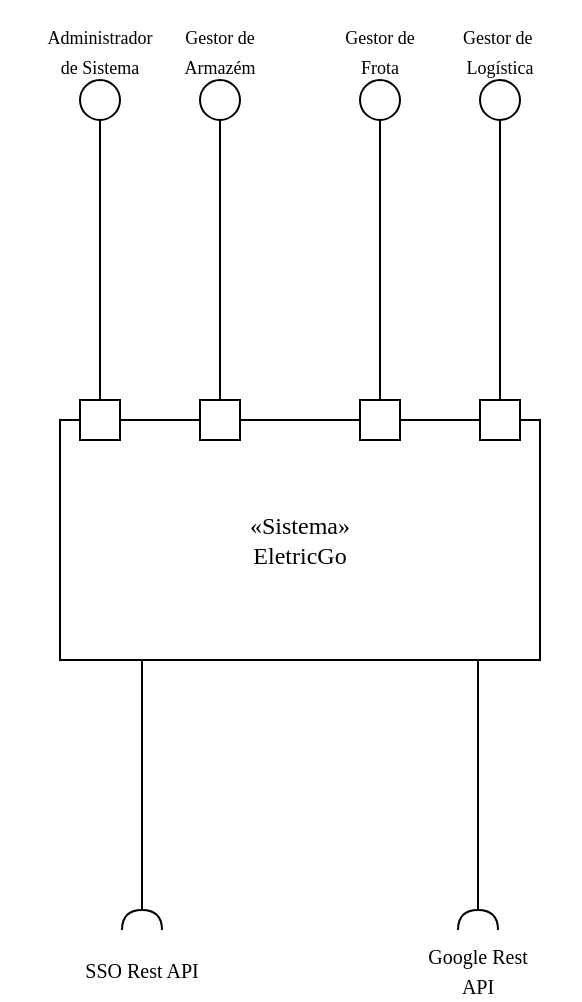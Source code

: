 <mxfile version="17.2.4" type="device"><diagram id="xvogMRgUv1sit-z5rzZq" name="Página-1"><mxGraphModel dx="1038" dy="649" grid="1" gridSize="10" guides="1" tooltips="1" connect="1" arrows="1" fold="1" page="1" pageScale="1" pageWidth="5000" pageHeight="4000" math="0" shadow="0"><root><mxCell id="0"/><mxCell id="1" parent="0"/><mxCell id="8E14LPwGYk5yKLM42NZb-38" value="" style="rounded=0;whiteSpace=wrap;html=1;fontFamily=Product Sans;fontSize=12;strokeColor=none;" vertex="1" parent="1"><mxGeometry x="450" y="70" width="290" height="500" as="geometry"/></mxCell><mxCell id="8E14LPwGYk5yKLM42NZb-1" value="&lt;font face=&quot;Product Sans&quot;&gt;«Sistema»&lt;br&gt;EletricGo&lt;br&gt;&lt;/font&gt;" style="rounded=0;whiteSpace=wrap;html=1;" vertex="1" parent="1"><mxGeometry x="480" y="280" width="240" height="120" as="geometry"/></mxCell><mxCell id="8E14LPwGYk5yKLM42NZb-3" value="" style="whiteSpace=wrap;html=1;aspect=fixed;fontFamily=Product Sans;" vertex="1" parent="1"><mxGeometry x="490" y="270" width="20" height="20" as="geometry"/></mxCell><mxCell id="8E14LPwGYk5yKLM42NZb-6" value="" style="ellipse;whiteSpace=wrap;html=1;aspect=fixed;fontFamily=Product Sans;" vertex="1" parent="1"><mxGeometry x="490" y="110" width="20" height="20" as="geometry"/></mxCell><mxCell id="8E14LPwGYk5yKLM42NZb-7" value="" style="endArrow=none;html=1;rounded=0;fontFamily=Product Sans;entryX=0.5;entryY=1;entryDx=0;entryDy=0;exitX=0.5;exitY=0;exitDx=0;exitDy=0;" edge="1" parent="1" source="8E14LPwGYk5yKLM42NZb-3" target="8E14LPwGYk5yKLM42NZb-6"><mxGeometry width="50" height="50" relative="1" as="geometry"><mxPoint x="490" y="350" as="sourcePoint"/><mxPoint x="540" y="300" as="targetPoint"/></mxGeometry></mxCell><mxCell id="8E14LPwGYk5yKLM42NZb-8" value="" style="whiteSpace=wrap;html=1;aspect=fixed;fontFamily=Product Sans;" vertex="1" parent="1"><mxGeometry x="550" y="270" width="20" height="20" as="geometry"/></mxCell><mxCell id="8E14LPwGYk5yKLM42NZb-9" value="" style="ellipse;whiteSpace=wrap;html=1;aspect=fixed;fontFamily=Product Sans;" vertex="1" parent="1"><mxGeometry x="550" y="110" width="20" height="20" as="geometry"/></mxCell><mxCell id="8E14LPwGYk5yKLM42NZb-10" value="" style="endArrow=none;html=1;rounded=0;fontFamily=Product Sans;entryX=0.5;entryY=1;entryDx=0;entryDy=0;exitX=0.5;exitY=0;exitDx=0;exitDy=0;" edge="1" parent="1" source="8E14LPwGYk5yKLM42NZb-8" target="8E14LPwGYk5yKLM42NZb-9"><mxGeometry width="50" height="50" relative="1" as="geometry"><mxPoint x="550" y="350" as="sourcePoint"/><mxPoint x="600" y="300" as="targetPoint"/></mxGeometry></mxCell><mxCell id="8E14LPwGYk5yKLM42NZb-11" value="" style="whiteSpace=wrap;html=1;aspect=fixed;fontFamily=Product Sans;" vertex="1" parent="1"><mxGeometry x="630" y="270" width="20" height="20" as="geometry"/></mxCell><mxCell id="8E14LPwGYk5yKLM42NZb-12" value="" style="ellipse;whiteSpace=wrap;html=1;aspect=fixed;fontFamily=Product Sans;" vertex="1" parent="1"><mxGeometry x="630" y="110" width="20" height="20" as="geometry"/></mxCell><mxCell id="8E14LPwGYk5yKLM42NZb-13" value="" style="endArrow=none;html=1;rounded=0;fontFamily=Product Sans;entryX=0.5;entryY=1;entryDx=0;entryDy=0;exitX=0.5;exitY=0;exitDx=0;exitDy=0;" edge="1" parent="1" source="8E14LPwGYk5yKLM42NZb-11" target="8E14LPwGYk5yKLM42NZb-12"><mxGeometry width="50" height="50" relative="1" as="geometry"><mxPoint x="630" y="350" as="sourcePoint"/><mxPoint x="680" y="300" as="targetPoint"/></mxGeometry></mxCell><mxCell id="8E14LPwGYk5yKLM42NZb-14" value="" style="whiteSpace=wrap;html=1;aspect=fixed;fontFamily=Product Sans;" vertex="1" parent="1"><mxGeometry x="690" y="270" width="20" height="20" as="geometry"/></mxCell><mxCell id="8E14LPwGYk5yKLM42NZb-15" value="" style="ellipse;whiteSpace=wrap;html=1;aspect=fixed;fontFamily=Product Sans;" vertex="1" parent="1"><mxGeometry x="690" y="110" width="20" height="20" as="geometry"/></mxCell><mxCell id="8E14LPwGYk5yKLM42NZb-16" value="" style="endArrow=none;html=1;rounded=0;fontFamily=Product Sans;entryX=0.5;entryY=1;entryDx=0;entryDy=0;exitX=0.5;exitY=0;exitDx=0;exitDy=0;" edge="1" parent="1" source="8E14LPwGYk5yKLM42NZb-14" target="8E14LPwGYk5yKLM42NZb-15"><mxGeometry width="50" height="50" relative="1" as="geometry"><mxPoint x="650" y="350" as="sourcePoint"/><mxPoint x="700" y="300" as="targetPoint"/></mxGeometry></mxCell><mxCell id="8E14LPwGYk5yKLM42NZb-20" value="&lt;font style=&quot;font-size: 9px&quot;&gt;Administrador&lt;br&gt;de Sistema&lt;/font&gt;" style="text;html=1;strokeColor=none;fillColor=none;align=center;verticalAlign=middle;whiteSpace=wrap;rounded=0;fontFamily=Product Sans;" vertex="1" parent="1"><mxGeometry x="470" y="80" width="60" height="30" as="geometry"/></mxCell><mxCell id="8E14LPwGYk5yKLM42NZb-24" value="&lt;font style=&quot;font-size: 9px&quot;&gt;Gestor de Armazém&lt;/font&gt;" style="text;html=1;strokeColor=none;fillColor=none;align=center;verticalAlign=middle;whiteSpace=wrap;rounded=0;fontFamily=Product Sans;" vertex="1" parent="1"><mxGeometry x="530" y="80" width="60" height="30" as="geometry"/></mxCell><mxCell id="8E14LPwGYk5yKLM42NZb-25" value="&lt;font style=&quot;font-size: 9px&quot;&gt;Gestor de&lt;br&gt;Frota&lt;/font&gt;" style="text;html=1;strokeColor=none;fillColor=none;align=center;verticalAlign=middle;whiteSpace=wrap;rounded=0;fontFamily=Product Sans;" vertex="1" parent="1"><mxGeometry x="610" y="80" width="60" height="30" as="geometry"/></mxCell><mxCell id="8E14LPwGYk5yKLM42NZb-26" value="&lt;font style=&quot;font-size: 9px&quot;&gt;Gestor de&amp;nbsp;&lt;br&gt;Logística&lt;/font&gt;" style="text;html=1;strokeColor=none;fillColor=none;align=center;verticalAlign=middle;whiteSpace=wrap;rounded=0;fontFamily=Product Sans;" vertex="1" parent="1"><mxGeometry x="670" y="80" width="60" height="30" as="geometry"/></mxCell><mxCell id="8E14LPwGYk5yKLM42NZb-27" value="" style="endArrow=none;html=1;rounded=0;fontFamily=Product Sans;fontSize=9;entryX=0.5;entryY=1;entryDx=0;entryDy=0;exitX=1;exitY=0.5;exitDx=0;exitDy=0;exitPerimeter=0;" edge="1" parent="1" source="8E14LPwGYk5yKLM42NZb-28"><mxGeometry width="50" height="50" relative="1" as="geometry"><mxPoint x="461" y="520" as="sourcePoint"/><mxPoint x="521" y="400" as="targetPoint"/></mxGeometry></mxCell><mxCell id="8E14LPwGYk5yKLM42NZb-28" value="" style="shape=requiredInterface;html=1;verticalLabelPosition=bottom;sketch=0;fontFamily=Product Sans;fontSize=9;rotation=-90;" vertex="1" parent="1"><mxGeometry x="516" y="520" width="10" height="20" as="geometry"/></mxCell><mxCell id="8E14LPwGYk5yKLM42NZb-30" value="&lt;font size=&quot;1&quot;&gt;SSO Rest API&lt;/font&gt;" style="text;html=1;strokeColor=none;fillColor=none;align=center;verticalAlign=middle;whiteSpace=wrap;rounded=0;fontFamily=Product Sans;" vertex="1" parent="1"><mxGeometry x="491" y="540" width="60" height="30" as="geometry"/></mxCell><mxCell id="8E14LPwGYk5yKLM42NZb-31" value="" style="endArrow=none;html=1;rounded=0;fontFamily=Product Sans;fontSize=9;entryX=0.5;entryY=1;entryDx=0;entryDy=0;exitX=1;exitY=0.5;exitDx=0;exitDy=0;exitPerimeter=0;" edge="1" parent="1" source="8E14LPwGYk5yKLM42NZb-32"><mxGeometry width="50" height="50" relative="1" as="geometry"><mxPoint x="629" y="520" as="sourcePoint"/><mxPoint x="689" y="400" as="targetPoint"/></mxGeometry></mxCell><mxCell id="8E14LPwGYk5yKLM42NZb-32" value="" style="shape=requiredInterface;html=1;verticalLabelPosition=bottom;sketch=0;fontFamily=Product Sans;fontSize=9;rotation=-90;" vertex="1" parent="1"><mxGeometry x="684" y="520" width="10" height="20" as="geometry"/></mxCell><mxCell id="8E14LPwGYk5yKLM42NZb-33" value="&lt;font size=&quot;1&quot;&gt;Google Rest API&lt;/font&gt;" style="text;html=1;strokeColor=none;fillColor=none;align=center;verticalAlign=middle;whiteSpace=wrap;rounded=0;fontFamily=Product Sans;" vertex="1" parent="1"><mxGeometry x="659" y="540" width="60" height="30" as="geometry"/></mxCell></root></mxGraphModel></diagram></mxfile>